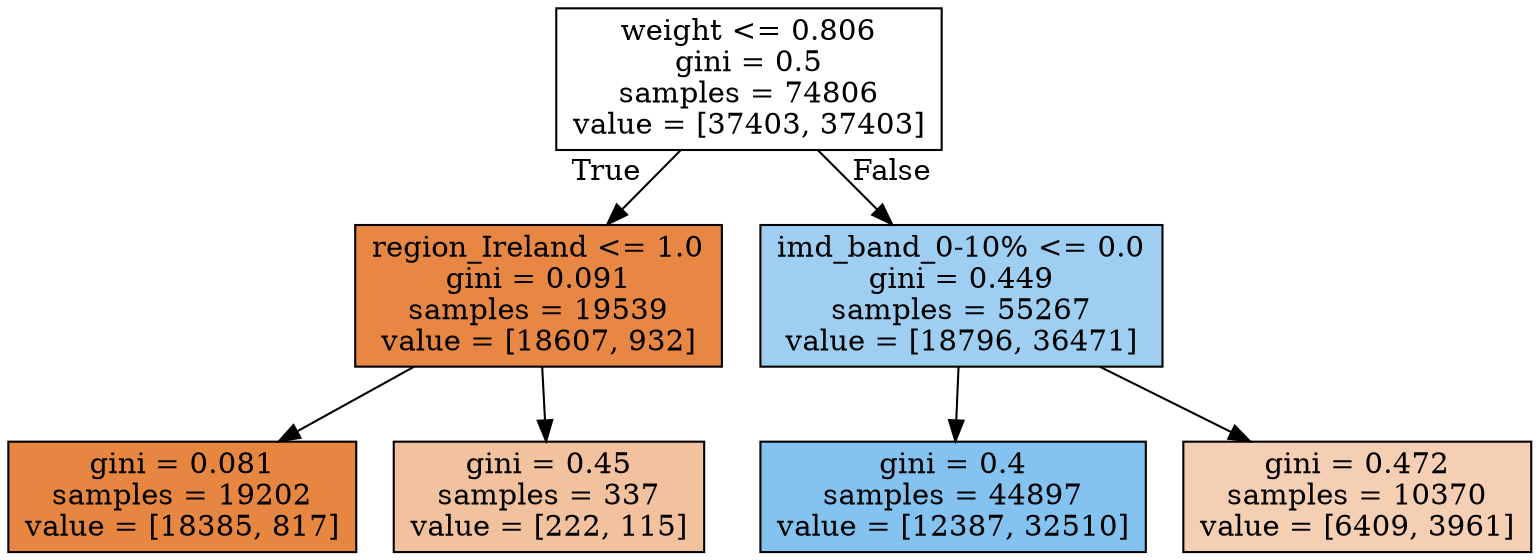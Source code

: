 digraph Tree {
node [shape=box, style="filled", color="black"] ;
0 [label="weight <= 0.806\ngini = 0.5\nsamples = 74806\nvalue = [37403, 37403]", fillcolor="#e5813900"] ;
1 [label="region_Ireland <= 1.0\ngini = 0.091\nsamples = 19539\nvalue = [18607, 932]", fillcolor="#e58139f2"] ;
0 -> 1 [labeldistance=2.5, labelangle=45, headlabel="True"] ;
2 [label="gini = 0.081\nsamples = 19202\nvalue = [18385, 817]", fillcolor="#e58139f4"] ;
1 -> 2 ;
3 [label="gini = 0.45\nsamples = 337\nvalue = [222, 115]", fillcolor="#e581397b"] ;
1 -> 3 ;
4 [label="imd_band_0-10% <= 0.0\ngini = 0.449\nsamples = 55267\nvalue = [18796, 36471]", fillcolor="#399de57c"] ;
0 -> 4 [labeldistance=2.5, labelangle=-45, headlabel="False"] ;
5 [label="gini = 0.4\nsamples = 44897\nvalue = [12387, 32510]", fillcolor="#399de59e"] ;
4 -> 5 ;
6 [label="gini = 0.472\nsamples = 10370\nvalue = [6409, 3961]", fillcolor="#e5813961"] ;
4 -> 6 ;
}